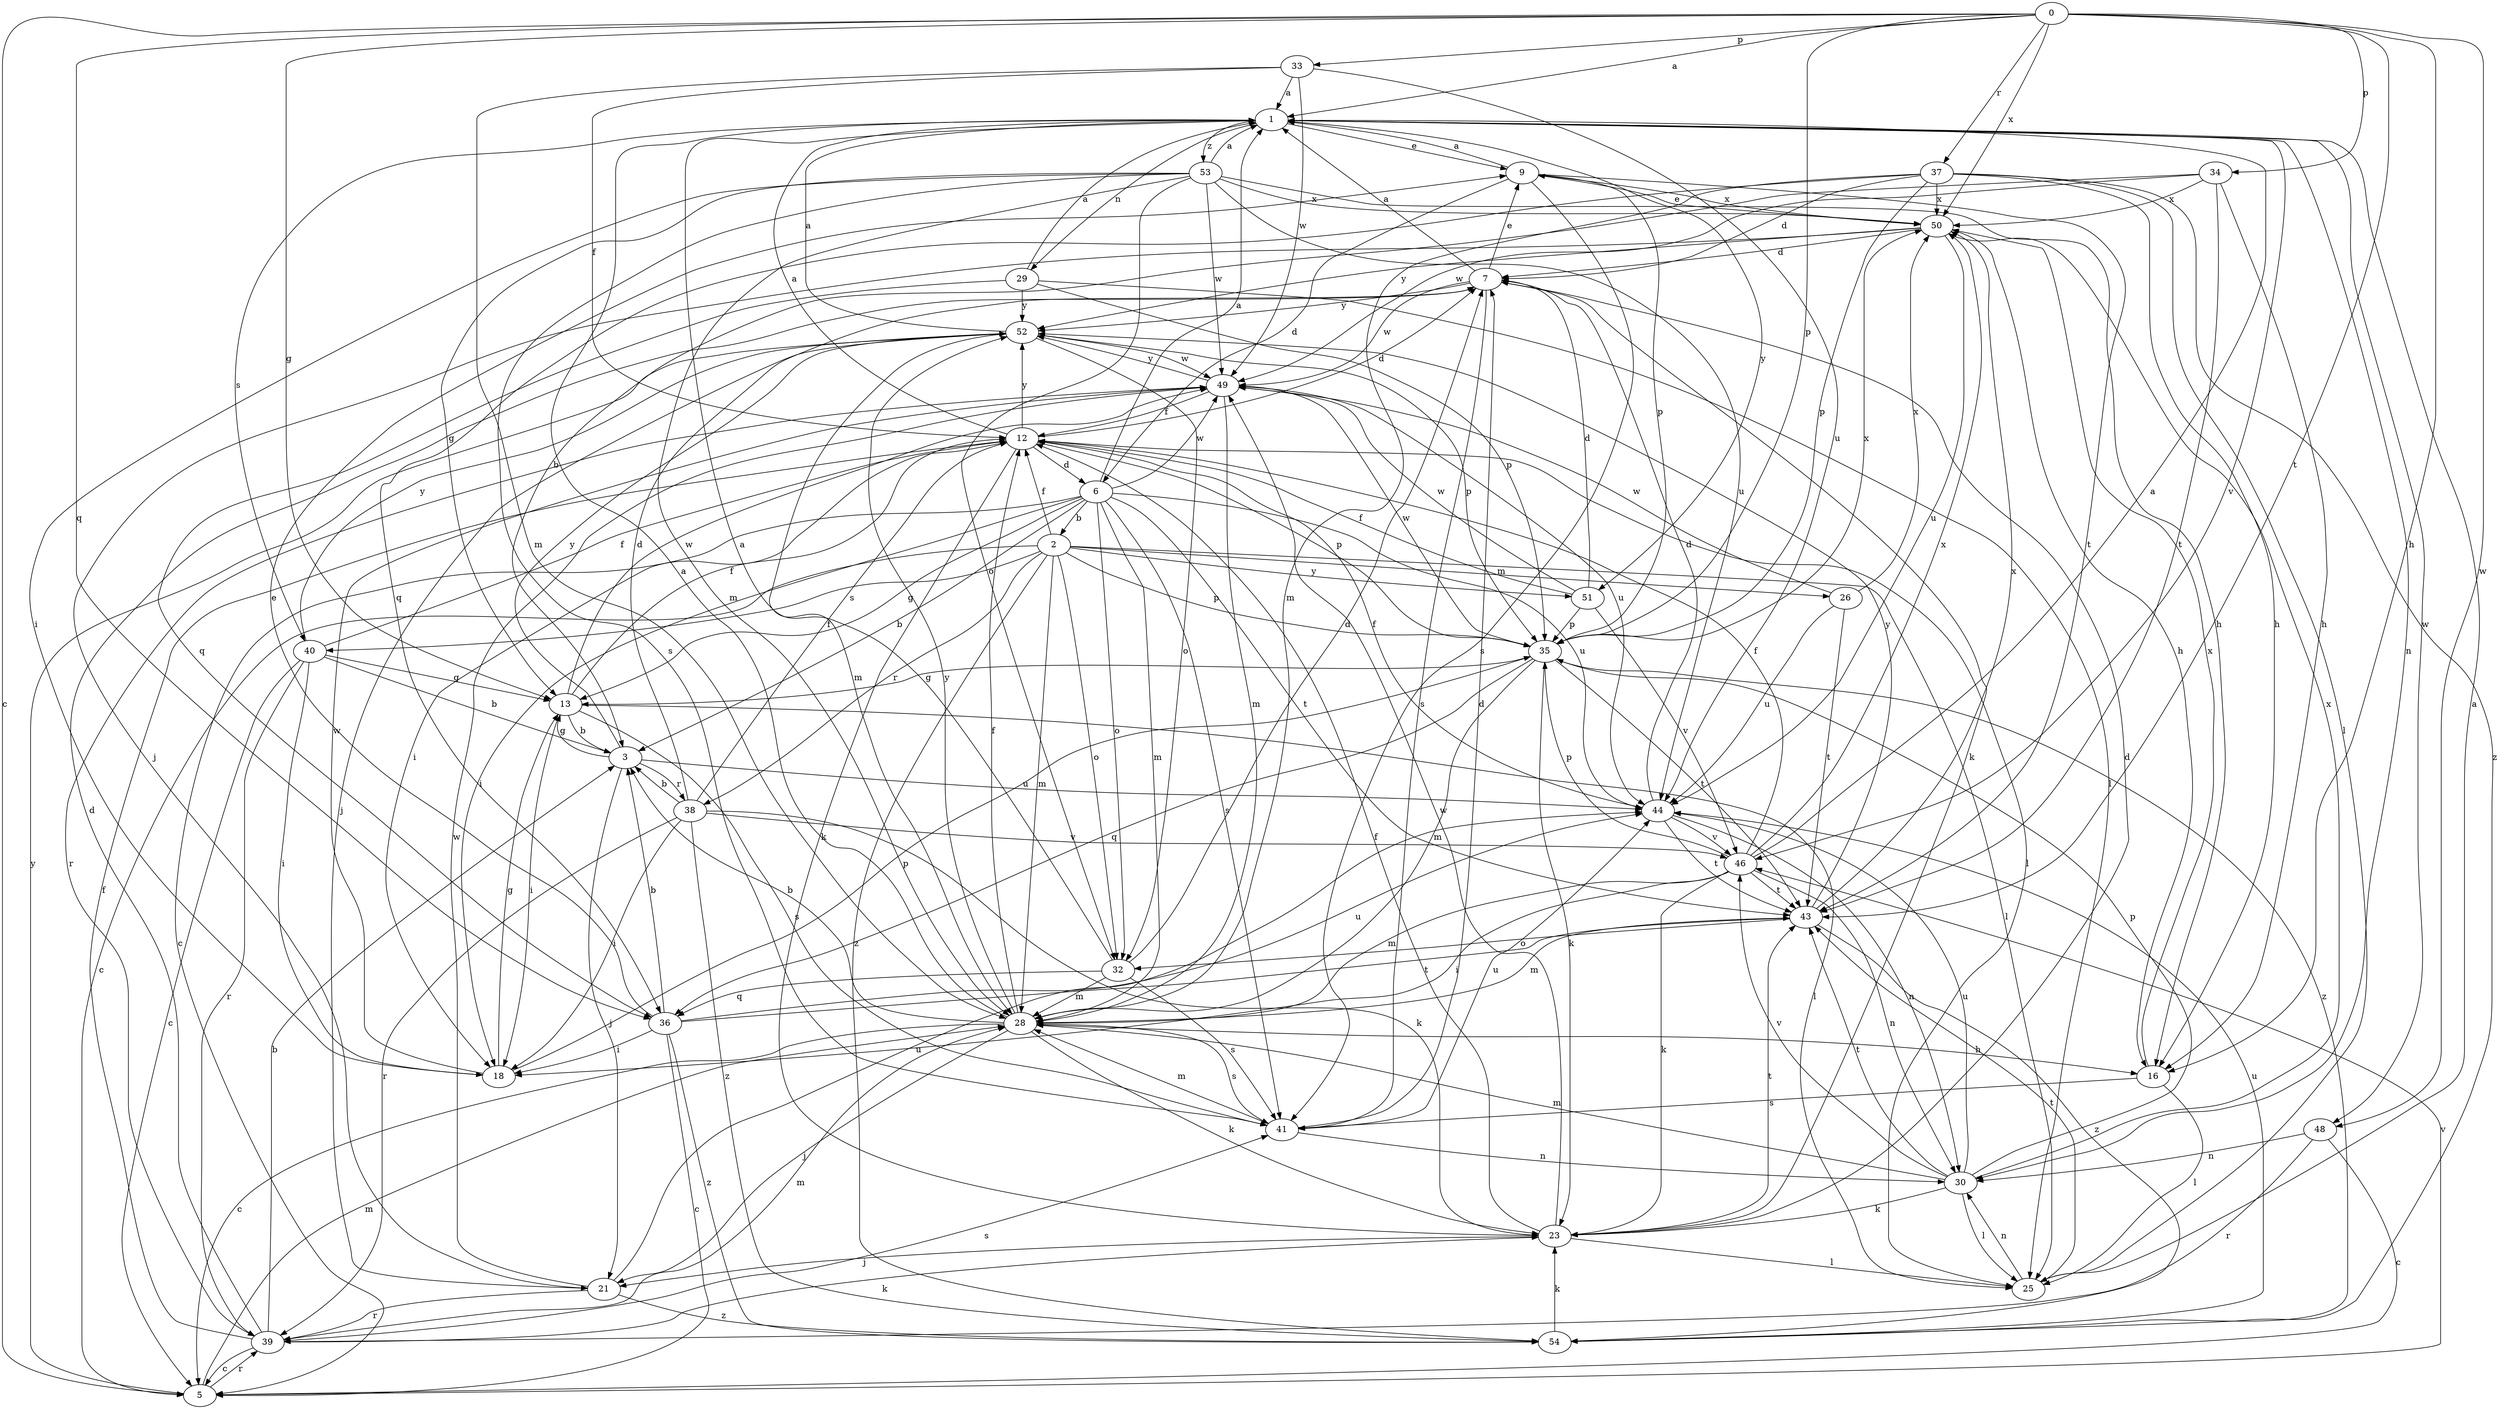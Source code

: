 strict digraph  {
0;
1;
2;
3;
5;
6;
7;
9;
12;
13;
16;
18;
21;
23;
25;
26;
28;
29;
30;
32;
33;
34;
35;
36;
37;
38;
39;
40;
41;
43;
44;
46;
48;
49;
50;
51;
52;
53;
54;
0 -> 1  [label=a];
0 -> 5  [label=c];
0 -> 13  [label=g];
0 -> 16  [label=h];
0 -> 33  [label=p];
0 -> 34  [label=p];
0 -> 35  [label=p];
0 -> 36  [label=q];
0 -> 37  [label=r];
0 -> 43  [label=t];
0 -> 48  [label=w];
0 -> 50  [label=x];
1 -> 9  [label=e];
1 -> 29  [label=n];
1 -> 30  [label=n];
1 -> 40  [label=s];
1 -> 46  [label=v];
1 -> 48  [label=w];
1 -> 51  [label=y];
1 -> 53  [label=z];
2 -> 5  [label=c];
2 -> 12  [label=f];
2 -> 25  [label=l];
2 -> 26  [label=m];
2 -> 28  [label=m];
2 -> 32  [label=o];
2 -> 35  [label=p];
2 -> 38  [label=r];
2 -> 40  [label=s];
2 -> 51  [label=y];
2 -> 54  [label=z];
3 -> 13  [label=g];
3 -> 21  [label=j];
3 -> 38  [label=r];
3 -> 44  [label=u];
3 -> 52  [label=y];
5 -> 28  [label=m];
5 -> 39  [label=r];
5 -> 46  [label=v];
5 -> 52  [label=y];
6 -> 1  [label=a];
6 -> 2  [label=b];
6 -> 3  [label=b];
6 -> 5  [label=c];
6 -> 13  [label=g];
6 -> 18  [label=i];
6 -> 28  [label=m];
6 -> 32  [label=o];
6 -> 41  [label=s];
6 -> 43  [label=t];
6 -> 44  [label=u];
6 -> 49  [label=w];
7 -> 1  [label=a];
7 -> 9  [label=e];
7 -> 23  [label=k];
7 -> 41  [label=s];
7 -> 49  [label=w];
7 -> 52  [label=y];
9 -> 1  [label=a];
9 -> 6  [label=d];
9 -> 35  [label=p];
9 -> 41  [label=s];
9 -> 43  [label=t];
9 -> 50  [label=x];
12 -> 1  [label=a];
12 -> 6  [label=d];
12 -> 7  [label=d];
12 -> 18  [label=i];
12 -> 23  [label=k];
12 -> 25  [label=l];
12 -> 35  [label=p];
12 -> 52  [label=y];
13 -> 3  [label=b];
13 -> 12  [label=f];
13 -> 18  [label=i];
13 -> 25  [label=l];
13 -> 41  [label=s];
13 -> 49  [label=w];
16 -> 25  [label=l];
16 -> 41  [label=s];
16 -> 50  [label=x];
18 -> 13  [label=g];
18 -> 35  [label=p];
18 -> 49  [label=w];
21 -> 39  [label=r];
21 -> 44  [label=u];
21 -> 49  [label=w];
21 -> 54  [label=z];
23 -> 7  [label=d];
23 -> 12  [label=f];
23 -> 21  [label=j];
23 -> 25  [label=l];
23 -> 43  [label=t];
23 -> 49  [label=w];
25 -> 1  [label=a];
25 -> 30  [label=n];
25 -> 43  [label=t];
26 -> 43  [label=t];
26 -> 44  [label=u];
26 -> 49  [label=w];
26 -> 50  [label=x];
28 -> 1  [label=a];
28 -> 3  [label=b];
28 -> 5  [label=c];
28 -> 12  [label=f];
28 -> 16  [label=h];
28 -> 21  [label=j];
28 -> 23  [label=k];
28 -> 41  [label=s];
28 -> 52  [label=y];
29 -> 1  [label=a];
29 -> 25  [label=l];
29 -> 35  [label=p];
29 -> 36  [label=q];
29 -> 52  [label=y];
30 -> 23  [label=k];
30 -> 25  [label=l];
30 -> 28  [label=m];
30 -> 35  [label=p];
30 -> 43  [label=t];
30 -> 44  [label=u];
30 -> 46  [label=v];
30 -> 50  [label=x];
32 -> 1  [label=a];
32 -> 7  [label=d];
32 -> 28  [label=m];
32 -> 36  [label=q];
32 -> 41  [label=s];
33 -> 1  [label=a];
33 -> 12  [label=f];
33 -> 28  [label=m];
33 -> 44  [label=u];
33 -> 49  [label=w];
34 -> 3  [label=b];
34 -> 16  [label=h];
34 -> 43  [label=t];
34 -> 49  [label=w];
34 -> 50  [label=x];
35 -> 13  [label=g];
35 -> 23  [label=k];
35 -> 28  [label=m];
35 -> 36  [label=q];
35 -> 43  [label=t];
35 -> 49  [label=w];
35 -> 50  [label=x];
35 -> 54  [label=z];
36 -> 3  [label=b];
36 -> 5  [label=c];
36 -> 9  [label=e];
36 -> 18  [label=i];
36 -> 43  [label=t];
36 -> 44  [label=u];
36 -> 54  [label=z];
37 -> 7  [label=d];
37 -> 16  [label=h];
37 -> 25  [label=l];
37 -> 28  [label=m];
37 -> 35  [label=p];
37 -> 36  [label=q];
37 -> 50  [label=x];
37 -> 54  [label=z];
38 -> 3  [label=b];
38 -> 7  [label=d];
38 -> 12  [label=f];
38 -> 18  [label=i];
38 -> 23  [label=k];
38 -> 39  [label=r];
38 -> 46  [label=v];
38 -> 54  [label=z];
39 -> 3  [label=b];
39 -> 5  [label=c];
39 -> 7  [label=d];
39 -> 12  [label=f];
39 -> 23  [label=k];
39 -> 28  [label=m];
39 -> 41  [label=s];
40 -> 3  [label=b];
40 -> 5  [label=c];
40 -> 12  [label=f];
40 -> 13  [label=g];
40 -> 18  [label=i];
40 -> 39  [label=r];
40 -> 52  [label=y];
41 -> 7  [label=d];
41 -> 28  [label=m];
41 -> 30  [label=n];
41 -> 44  [label=u];
43 -> 28  [label=m];
43 -> 32  [label=o];
43 -> 50  [label=x];
43 -> 52  [label=y];
43 -> 54  [label=z];
44 -> 7  [label=d];
44 -> 12  [label=f];
44 -> 30  [label=n];
44 -> 43  [label=t];
44 -> 46  [label=v];
46 -> 1  [label=a];
46 -> 12  [label=f];
46 -> 18  [label=i];
46 -> 23  [label=k];
46 -> 28  [label=m];
46 -> 30  [label=n];
46 -> 35  [label=p];
46 -> 43  [label=t];
46 -> 50  [label=x];
48 -> 5  [label=c];
48 -> 30  [label=n];
48 -> 39  [label=r];
49 -> 12  [label=f];
49 -> 28  [label=m];
49 -> 39  [label=r];
49 -> 44  [label=u];
49 -> 52  [label=y];
50 -> 7  [label=d];
50 -> 9  [label=e];
50 -> 16  [label=h];
50 -> 21  [label=j];
50 -> 44  [label=u];
50 -> 52  [label=y];
51 -> 7  [label=d];
51 -> 12  [label=f];
51 -> 35  [label=p];
51 -> 46  [label=v];
51 -> 49  [label=w];
52 -> 1  [label=a];
52 -> 21  [label=j];
52 -> 28  [label=m];
52 -> 32  [label=o];
52 -> 35  [label=p];
52 -> 49  [label=w];
53 -> 1  [label=a];
53 -> 13  [label=g];
53 -> 16  [label=h];
53 -> 18  [label=i];
53 -> 28  [label=m];
53 -> 32  [label=o];
53 -> 41  [label=s];
53 -> 44  [label=u];
53 -> 49  [label=w];
53 -> 50  [label=x];
54 -> 23  [label=k];
54 -> 44  [label=u];
}
